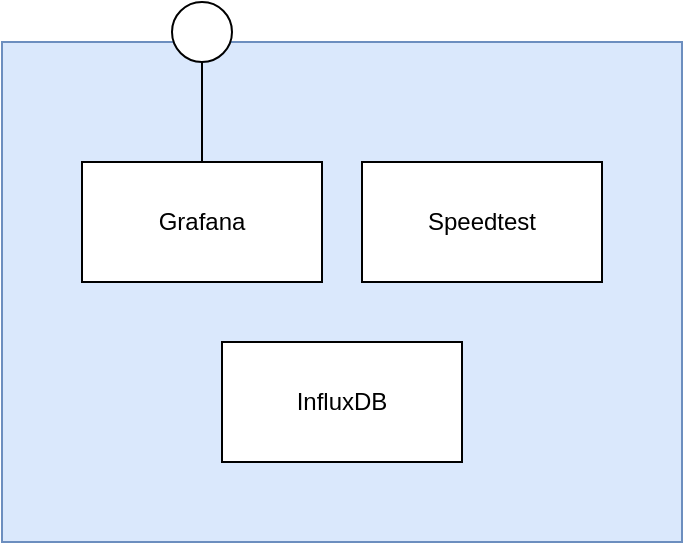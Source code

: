 <mxfile version="13.7.9" type="device"><diagram id="nHEtW4FP4hMCNkiHZmpN" name="Page-1"><mxGraphModel dx="1106" dy="997" grid="1" gridSize="10" guides="1" tooltips="1" connect="1" arrows="1" fold="1" page="1" pageScale="1" pageWidth="1600" pageHeight="1200" math="0" shadow="0"><root><mxCell id="0"/><mxCell id="1" parent="0"/><mxCell id="neOlEgzj9j33T5texWGZ-4" value="" style="rounded=0;whiteSpace=wrap;html=1;fillColor=#dae8fc;strokeColor=#6c8ebf;" parent="1" vertex="1"><mxGeometry x="160" y="140" width="340" height="250" as="geometry"/></mxCell><mxCell id="neOlEgzj9j33T5texWGZ-2" value="Grafana" style="rounded=0;whiteSpace=wrap;html=1;" parent="1" vertex="1"><mxGeometry x="200" y="200" width="120" height="60" as="geometry"/></mxCell><mxCell id="neOlEgzj9j33T5texWGZ-5" value="InfluxDB" style="rounded=0;whiteSpace=wrap;html=1;" parent="1" vertex="1"><mxGeometry x="270" y="290" width="120" height="60" as="geometry"/></mxCell><mxCell id="neOlEgzj9j33T5texWGZ-8" value="" style="ellipse;whiteSpace=wrap;html=1;" parent="1" vertex="1"><mxGeometry x="245" y="120" width="30" height="30" as="geometry"/></mxCell><mxCell id="neOlEgzj9j33T5texWGZ-9" value="" style="endArrow=none;html=1;entryX=0.5;entryY=1;entryDx=0;entryDy=0;exitX=0.5;exitY=0;exitDx=0;exitDy=0;" parent="1" source="neOlEgzj9j33T5texWGZ-2" target="neOlEgzj9j33T5texWGZ-8" edge="1"><mxGeometry width="50" height="50" relative="1" as="geometry"><mxPoint x="270" y="290" as="sourcePoint"/><mxPoint x="270" y="240" as="targetPoint"/></mxGeometry></mxCell><mxCell id="neOlEgzj9j33T5texWGZ-10" value="Speedtest" style="rounded=0;whiteSpace=wrap;html=1;" parent="1" vertex="1"><mxGeometry x="340" y="200" width="120" height="60" as="geometry"/></mxCell></root></mxGraphModel></diagram></mxfile>